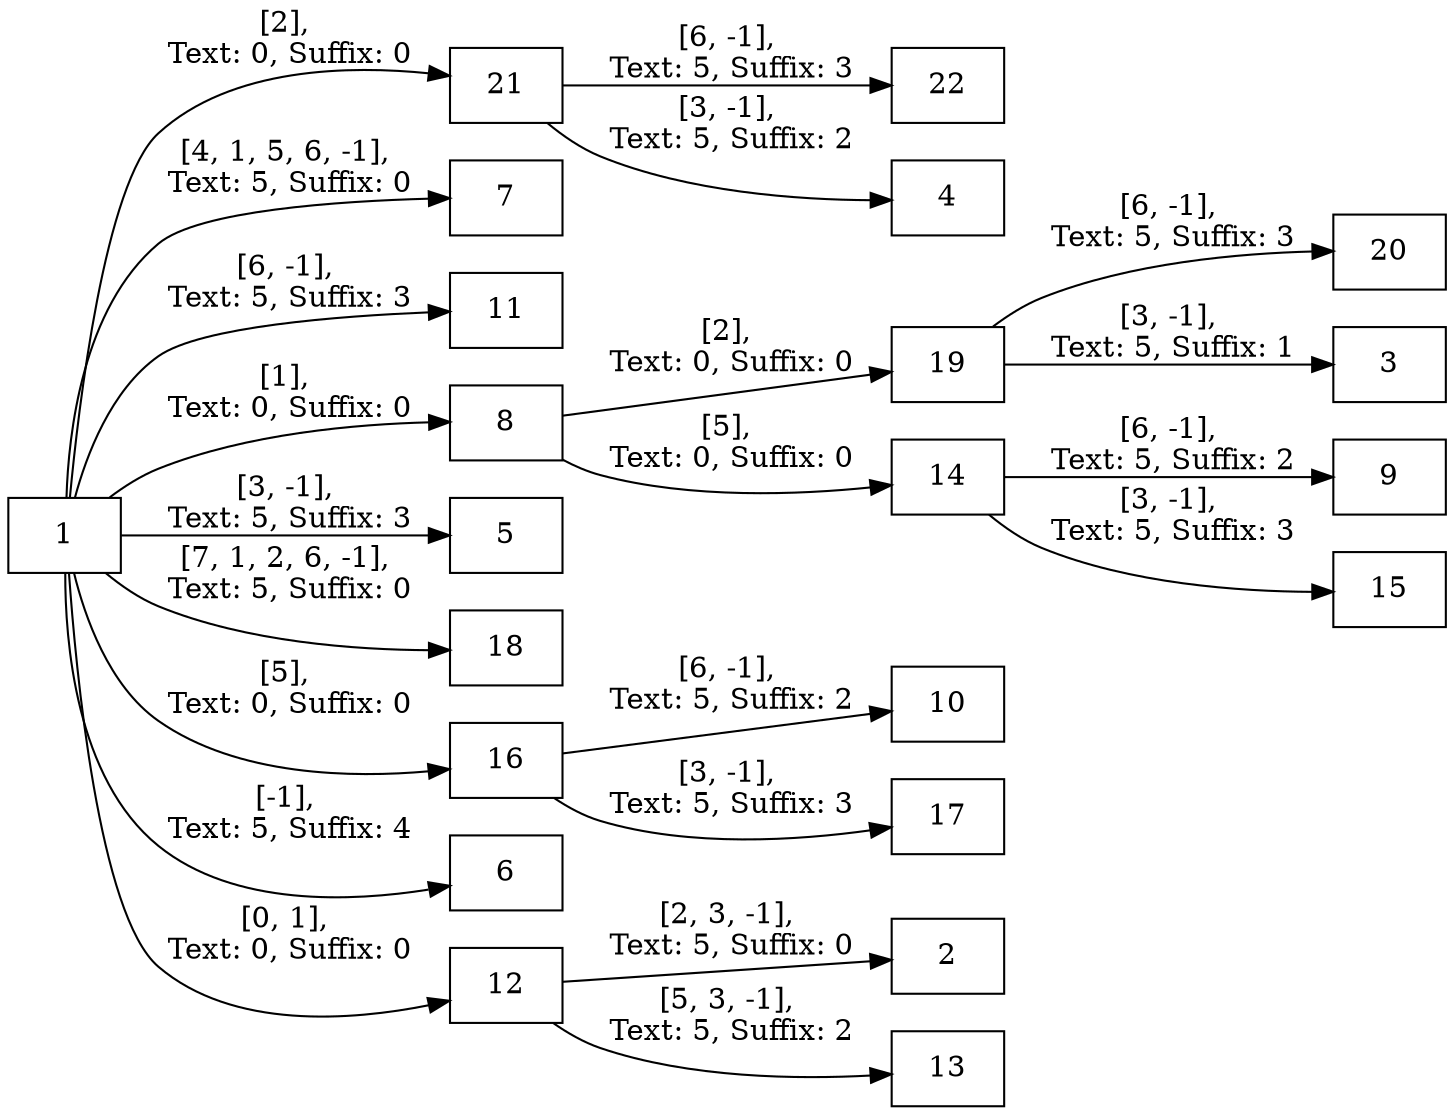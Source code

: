 /* this is a generated dot file: www.graphviz.org */
digraph suffixtree {
	rankdir=LR
node[shape=box]			1->21
		[label="[2],\n Text: 0, Suffix: 0"];
			21->22
			[label="[6, -1],\n Text: 5, Suffix: 3"];
			21->4
			[label="[3, -1],\n Text: 5, Suffix: 2"];
		1->7
		[label="[4, 1, 5, 6, -1],\n Text: 5, Suffix: 0"];
		1->11
		[label="[6, -1],\n Text: 5, Suffix: 3"];
		1->8
		[label="[1],\n Text: 0, Suffix: 0"];
			8->19
			[label="[2],\n Text: 0, Suffix: 0"];
				19->20
				[label="[6, -1],\n Text: 5, Suffix: 3"];
				19->3
				[label="[3, -1],\n Text: 5, Suffix: 1"];
			8->14
			[label="[5],\n Text: 0, Suffix: 0"];
				14->9
				[label="[6, -1],\n Text: 5, Suffix: 2"];
				14->15
				[label="[3, -1],\n Text: 5, Suffix: 3"];
		1->5
		[label="[3, -1],\n Text: 5, Suffix: 3"];
		1->18
		[label="[7, 1, 2, 6, -1],\n Text: 5, Suffix: 0"];
		1->16
		[label="[5],\n Text: 0, Suffix: 0"];
			16->10
			[label="[6, -1],\n Text: 5, Suffix: 2"];
			16->17
			[label="[3, -1],\n Text: 5, Suffix: 3"];
		1->6
		[label="[-1],\n Text: 5, Suffix: 4"];
		1->12
		[label="[0, 1],\n Text: 0, Suffix: 0"];
			12->2
			[label="[2, 3, -1],\n Text: 5, Suffix: 0"];
			12->13
			[label="[5, 3, -1],\n Text: 5, Suffix: 2"];
}